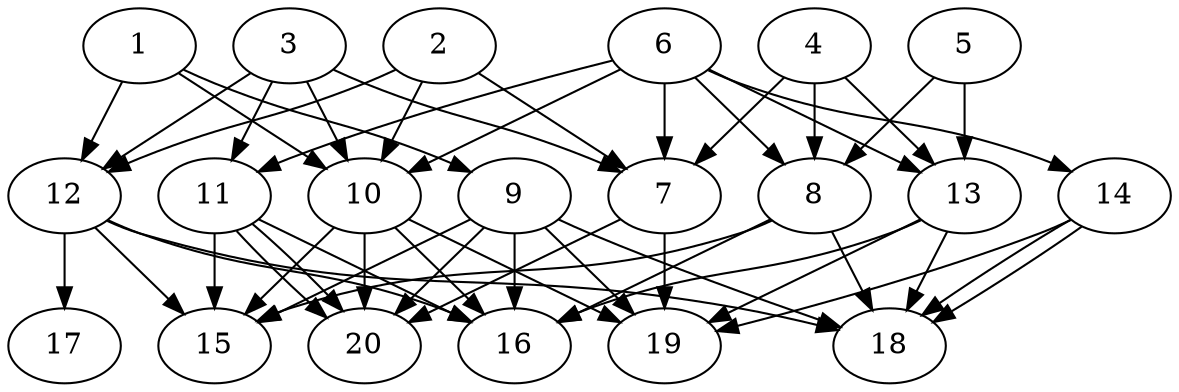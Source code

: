 // DAG automatically generated by daggen at Thu Oct  3 13:58:42 2019
// ./daggen --dot -n 20 --ccr 0.3 --fat 0.7 --regular 0.5 --density 0.7 --mindata 5242880 --maxdata 52428800 
digraph G {
  1 [size="89036800", alpha="0.04", expect_size="26711040"] 
  1 -> 9 [size ="26711040"]
  1 -> 10 [size ="26711040"]
  1 -> 12 [size ="26711040"]
  2 [size="109428053", alpha="0.15", expect_size="32828416"] 
  2 -> 7 [size ="32828416"]
  2 -> 10 [size ="32828416"]
  2 -> 12 [size ="32828416"]
  3 [size="121381547", alpha="0.15", expect_size="36414464"] 
  3 -> 7 [size ="36414464"]
  3 -> 10 [size ="36414464"]
  3 -> 11 [size ="36414464"]
  3 -> 12 [size ="36414464"]
  4 [size="32853333", alpha="0.17", expect_size="9856000"] 
  4 -> 7 [size ="9856000"]
  4 -> 8 [size ="9856000"]
  4 -> 13 [size ="9856000"]
  5 [size="147828053", alpha="0.16", expect_size="44348416"] 
  5 -> 8 [size ="44348416"]
  5 -> 13 [size ="44348416"]
  6 [size="157381973", alpha="0.12", expect_size="47214592"] 
  6 -> 7 [size ="47214592"]
  6 -> 8 [size ="47214592"]
  6 -> 10 [size ="47214592"]
  6 -> 11 [size ="47214592"]
  6 -> 13 [size ="47214592"]
  6 -> 14 [size ="47214592"]
  7 [size="129064960", alpha="0.01", expect_size="38719488"] 
  7 -> 19 [size ="38719488"]
  7 -> 20 [size ="38719488"]
  8 [size="147660800", alpha="0.05", expect_size="44298240"] 
  8 -> 15 [size ="44298240"]
  8 -> 16 [size ="44298240"]
  8 -> 18 [size ="44298240"]
  9 [size="35525973", alpha="0.15", expect_size="10657792"] 
  9 -> 15 [size ="10657792"]
  9 -> 16 [size ="10657792"]
  9 -> 18 [size ="10657792"]
  9 -> 19 [size ="10657792"]
  9 -> 20 [size ="10657792"]
  10 [size="130600960", alpha="0.07", expect_size="39180288"] 
  10 -> 15 [size ="39180288"]
  10 -> 16 [size ="39180288"]
  10 -> 19 [size ="39180288"]
  10 -> 20 [size ="39180288"]
  11 [size="28504747", alpha="0.02", expect_size="8551424"] 
  11 -> 15 [size ="8551424"]
  11 -> 16 [size ="8551424"]
  11 -> 20 [size ="8551424"]
  11 -> 20 [size ="8551424"]
  12 [size="57436160", alpha="0.09", expect_size="17230848"] 
  12 -> 15 [size ="17230848"]
  12 -> 16 [size ="17230848"]
  12 -> 17 [size ="17230848"]
  12 -> 18 [size ="17230848"]
  13 [size="18691413", alpha="0.01", expect_size="5607424"] 
  13 -> 16 [size ="5607424"]
  13 -> 18 [size ="5607424"]
  13 -> 19 [size ="5607424"]
  14 [size="138338987", alpha="0.20", expect_size="41501696"] 
  14 -> 18 [size ="41501696"]
  14 -> 18 [size ="41501696"]
  14 -> 19 [size ="41501696"]
  15 [size="115360427", alpha="0.17", expect_size="34608128"] 
  16 [size="87790933", alpha="0.13", expect_size="26337280"] 
  17 [size="24692053", alpha="0.13", expect_size="7407616"] 
  18 [size="30914560", alpha="0.04", expect_size="9274368"] 
  19 [size="69198507", alpha="0.18", expect_size="20759552"] 
  20 [size="29648213", alpha="0.17", expect_size="8894464"] 
}
